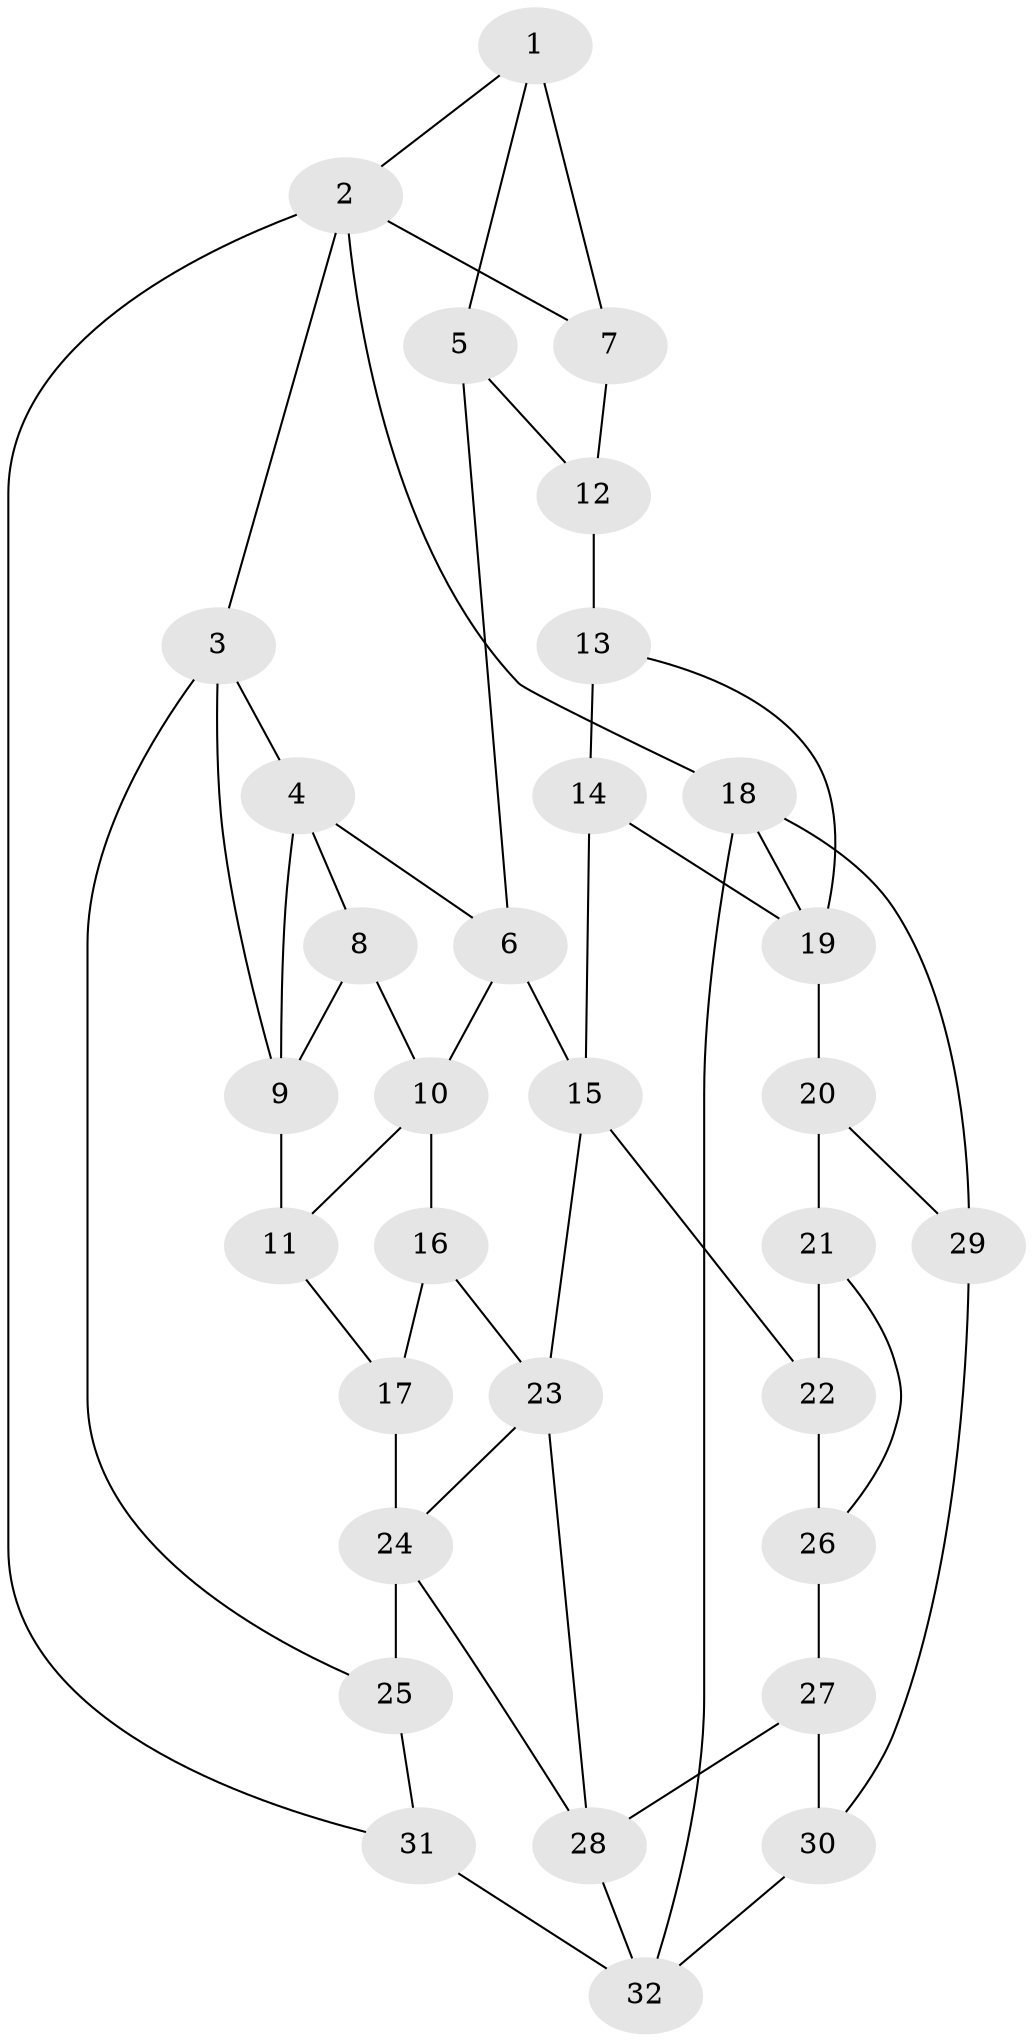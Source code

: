 // original degree distribution, {3: 0.02564102564102564, 5: 0.5384615384615384, 6: 0.20512820512820512, 4: 0.23076923076923078}
// Generated by graph-tools (version 1.1) at 2025/54/03/04/25 22:54:14]
// undirected, 32 vertices, 55 edges
graph export_dot {
  node [color=gray90,style=filled];
  1;
  2;
  3;
  4;
  5;
  6;
  7;
  8;
  9;
  10;
  11;
  12;
  13;
  14;
  15;
  16;
  17;
  18;
  19;
  20;
  21;
  22;
  23;
  24;
  25;
  26;
  27;
  28;
  29;
  30;
  31;
  32;
  1 -- 2 [weight=1.0];
  1 -- 5 [weight=1.0];
  1 -- 7 [weight=2.0];
  2 -- 3 [weight=1.0];
  2 -- 7 [weight=1.0];
  2 -- 18 [weight=1.0];
  2 -- 31 [weight=1.0];
  3 -- 4 [weight=1.0];
  3 -- 9 [weight=1.0];
  3 -- 25 [weight=1.0];
  4 -- 6 [weight=1.0];
  4 -- 8 [weight=1.0];
  4 -- 9 [weight=1.0];
  5 -- 6 [weight=1.0];
  5 -- 12 [weight=1.0];
  6 -- 10 [weight=2.0];
  6 -- 15 [weight=1.0];
  7 -- 12 [weight=1.0];
  8 -- 9 [weight=2.0];
  8 -- 10 [weight=1.0];
  9 -- 11 [weight=2.0];
  10 -- 11 [weight=1.0];
  10 -- 16 [weight=2.0];
  11 -- 17 [weight=1.0];
  12 -- 13 [weight=1.0];
  13 -- 14 [weight=1.0];
  13 -- 19 [weight=1.0];
  14 -- 15 [weight=1.0];
  14 -- 19 [weight=1.0];
  15 -- 22 [weight=1.0];
  15 -- 23 [weight=1.0];
  16 -- 17 [weight=1.0];
  16 -- 23 [weight=1.0];
  17 -- 24 [weight=2.0];
  18 -- 19 [weight=1.0];
  18 -- 29 [weight=1.0];
  18 -- 32 [weight=2.0];
  19 -- 20 [weight=2.0];
  20 -- 21 [weight=2.0];
  20 -- 29 [weight=2.0];
  21 -- 22 [weight=2.0];
  21 -- 26 [weight=1.0];
  22 -- 26 [weight=1.0];
  23 -- 24 [weight=1.0];
  23 -- 28 [weight=1.0];
  24 -- 25 [weight=2.0];
  24 -- 28 [weight=1.0];
  25 -- 31 [weight=1.0];
  26 -- 27 [weight=2.0];
  27 -- 28 [weight=2.0];
  27 -- 30 [weight=2.0];
  28 -- 32 [weight=1.0];
  29 -- 30 [weight=1.0];
  30 -- 32 [weight=1.0];
  31 -- 32 [weight=2.0];
}
